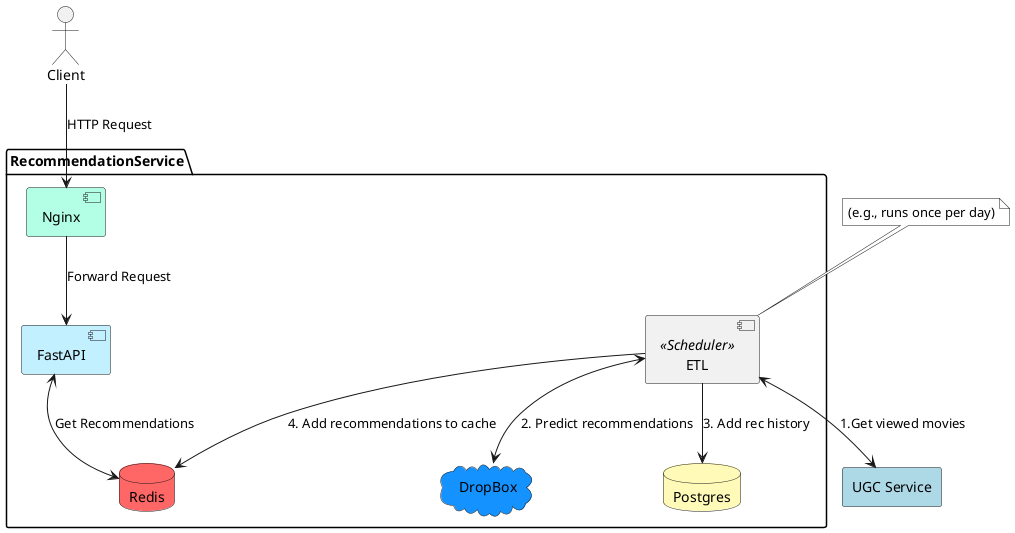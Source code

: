 @startuml
actor Client as User

package RecommendationService {
  component Nginx as nginx #b3ffe5
  component FastAPI #Application
  component ETL << Scheduler >>
  database Postgres #fffab8
  database Redis as redis #ff6666
  cloud DropBox #1492FF
}

rectangle "UGC Service" as UGC #lightblue

User --> nginx: HTTP Request
nginx --> FastAPI: Forward Request
FastAPI<--> redis: Get Recommendations

ETL <--> UGC: 1.Get viewed movies
ETL <--> DropBox: 2. Predict recommendations
ETL --> Postgres: 3. Add rec history
ETL --> redis: 4. Add recommendations to cache

note top of ETL #white
  (e.g., runs once per day)
end note

@enduml
